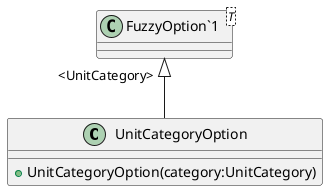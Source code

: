 @startuml
class UnitCategoryOption {
    + UnitCategoryOption(category:UnitCategory)
}
class "FuzzyOption`1"<T> {
}
"FuzzyOption`1" "<UnitCategory>" <|-- UnitCategoryOption
@enduml
